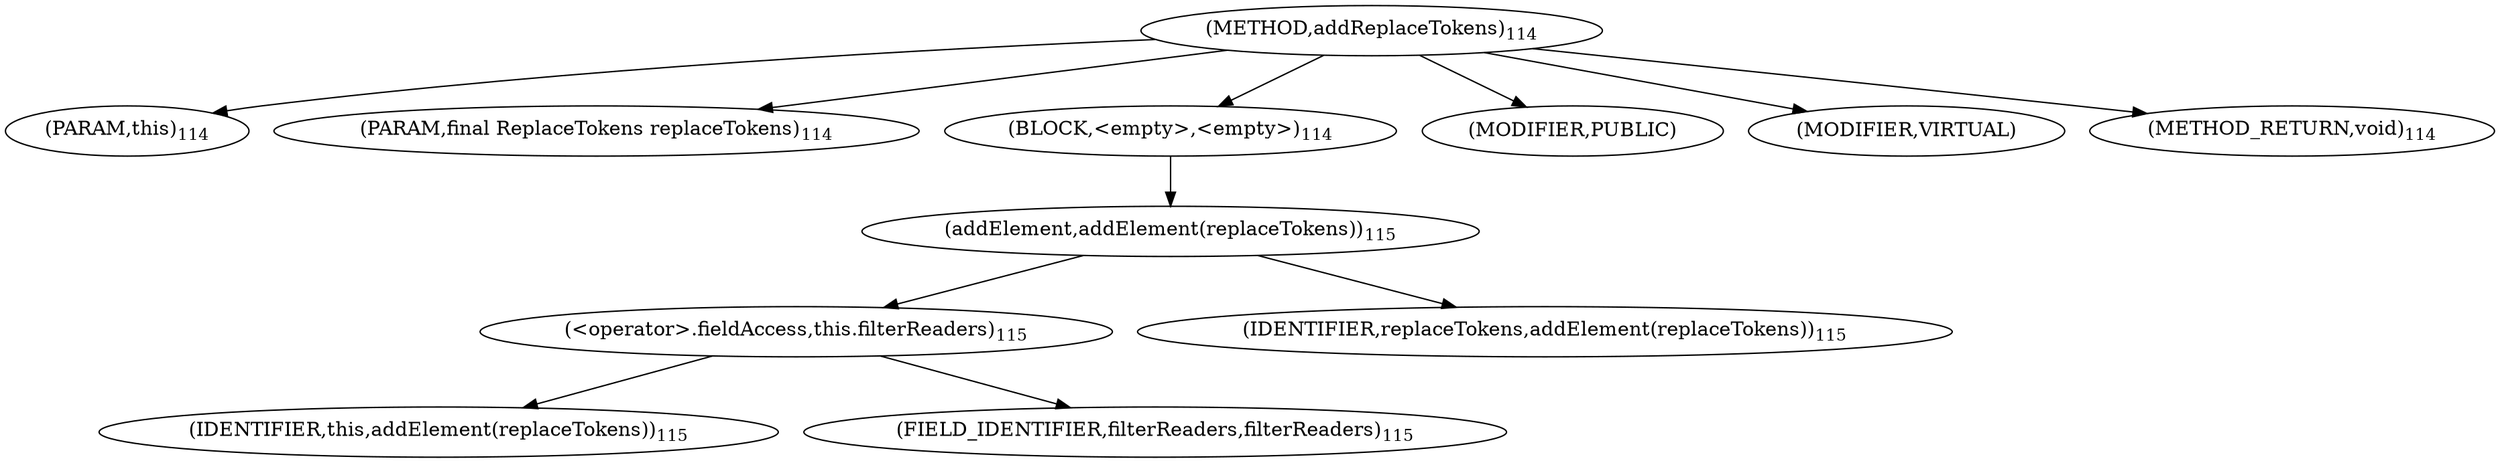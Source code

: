 digraph "addReplaceTokens" {  
"120" [label = <(METHOD,addReplaceTokens)<SUB>114</SUB>> ]
"121" [label = <(PARAM,this)<SUB>114</SUB>> ]
"122" [label = <(PARAM,final ReplaceTokens replaceTokens)<SUB>114</SUB>> ]
"123" [label = <(BLOCK,&lt;empty&gt;,&lt;empty&gt;)<SUB>114</SUB>> ]
"124" [label = <(addElement,addElement(replaceTokens))<SUB>115</SUB>> ]
"125" [label = <(&lt;operator&gt;.fieldAccess,this.filterReaders)<SUB>115</SUB>> ]
"126" [label = <(IDENTIFIER,this,addElement(replaceTokens))<SUB>115</SUB>> ]
"127" [label = <(FIELD_IDENTIFIER,filterReaders,filterReaders)<SUB>115</SUB>> ]
"128" [label = <(IDENTIFIER,replaceTokens,addElement(replaceTokens))<SUB>115</SUB>> ]
"129" [label = <(MODIFIER,PUBLIC)> ]
"130" [label = <(MODIFIER,VIRTUAL)> ]
"131" [label = <(METHOD_RETURN,void)<SUB>114</SUB>> ]
  "120" -> "121" 
  "120" -> "122" 
  "120" -> "123" 
  "120" -> "129" 
  "120" -> "130" 
  "120" -> "131" 
  "123" -> "124" 
  "124" -> "125" 
  "124" -> "128" 
  "125" -> "126" 
  "125" -> "127" 
}
